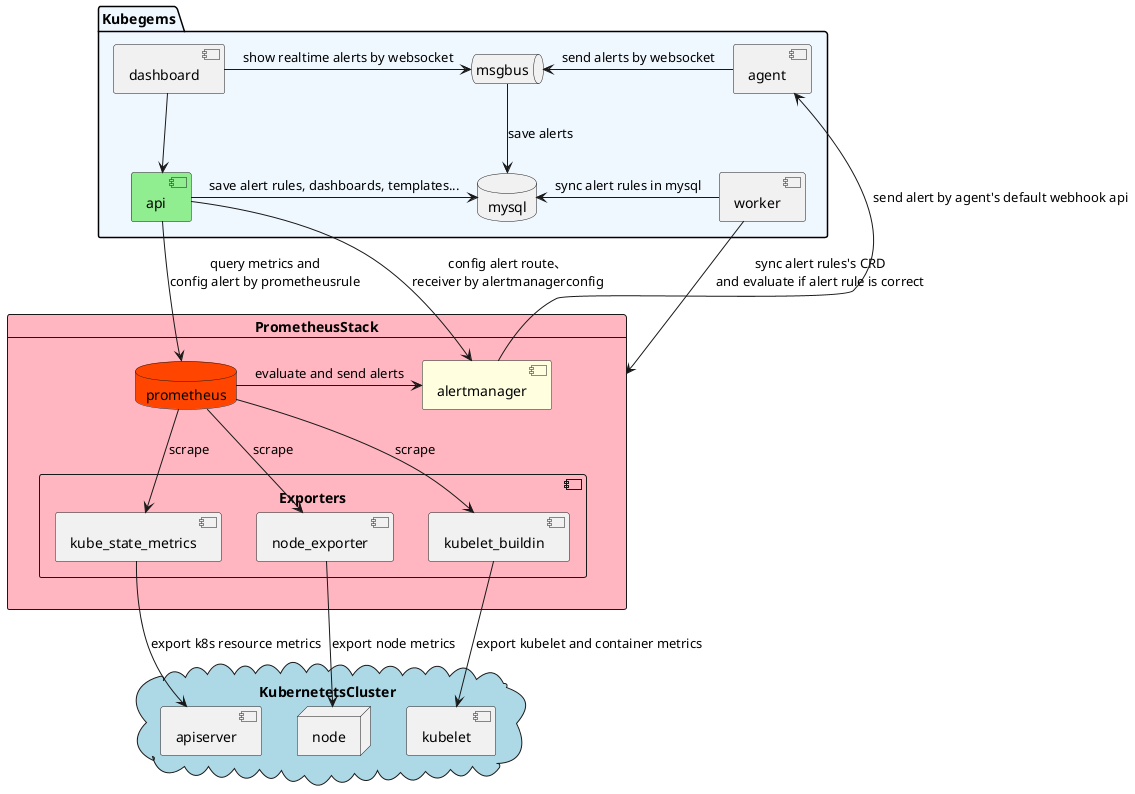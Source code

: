 @startuml monitor
cloud KubernetetsCluster #LightBlue {
    [apiserver]
    [kubelet]
    node node
}

card PrometheusStack #LightPink {
    component Exporters {
        [kube_state_metrics]
        [node_exporter]     
        [kubelet_buildin]   
    }
    database prometheus #OrangeRed
    [alertmanager] #LightYellow
}

package Kubegems #AliceBlue {
    [dashboard]
    [api] #LightGreen
    database mysql
    queue msgbus
    [worker]
    [agent]
}

kube_state_metrics -down-> apiserver: export k8s resource metrics
node_exporter -down-> node: export node metrics
kubelet_buildin -down-> kubelet: export kubelet and container metrics

prometheus -down-> kube_state_metrics: scrape
prometheus -down-> node_exporter: scrape
prometheus -down-> kubelet_buildin: scrape
prometheus -right-> alertmanager: evaluate and send alerts

dashboard -down-> api
api -right-> mysql: save alert rules, dashboards, templates...
api -down-> prometheus: query metrics and\nconfig alert by prometheusrule
api -down-> alertmanager: config alert route、\nreceiver by alertmanagerconfig
worker -left-> mysql: sync alert rules in mysql
worker -down-> PrometheusStack: sync alert rules's CRD\nand evaluate if alert rule is correct
alertmanager -up-> agent: send alert by agent's default webhook api
agent -left-> msgbus: send alerts by websocket
dashboard -> msgbus: show realtime alerts by websocket
msgbus -down-> mysql: save alerts
@enduml